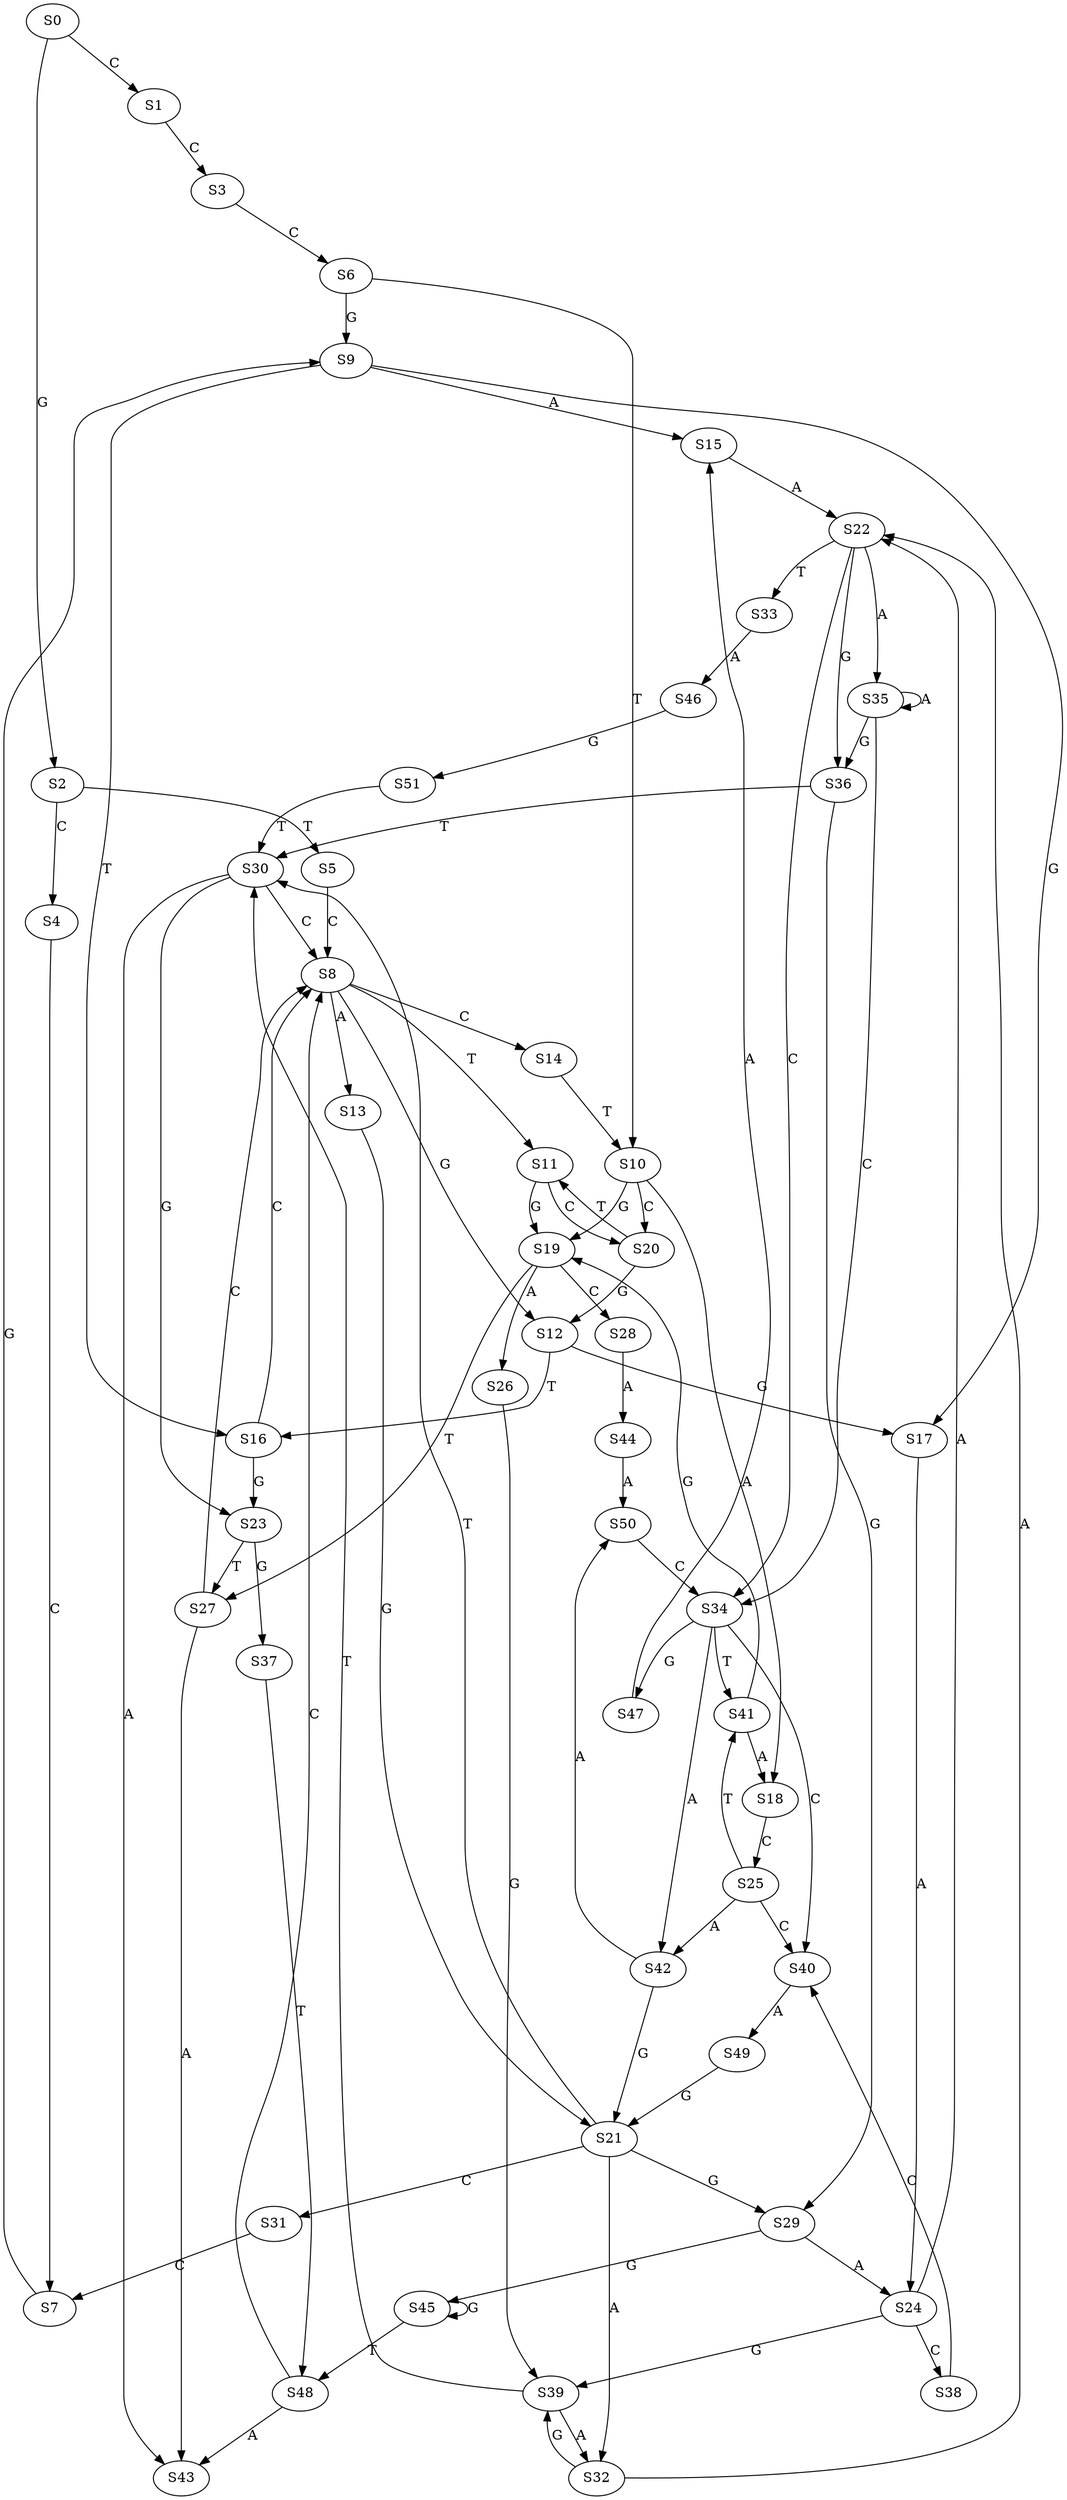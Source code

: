 strict digraph  {
	S0 -> S1 [ label = C ];
	S0 -> S2 [ label = G ];
	S1 -> S3 [ label = C ];
	S2 -> S4 [ label = C ];
	S2 -> S5 [ label = T ];
	S3 -> S6 [ label = C ];
	S4 -> S7 [ label = C ];
	S5 -> S8 [ label = C ];
	S6 -> S9 [ label = G ];
	S6 -> S10 [ label = T ];
	S7 -> S9 [ label = G ];
	S8 -> S11 [ label = T ];
	S8 -> S12 [ label = G ];
	S8 -> S13 [ label = A ];
	S8 -> S14 [ label = C ];
	S9 -> S15 [ label = A ];
	S9 -> S16 [ label = T ];
	S9 -> S17 [ label = G ];
	S10 -> S18 [ label = A ];
	S10 -> S19 [ label = G ];
	S10 -> S20 [ label = C ];
	S11 -> S19 [ label = G ];
	S11 -> S20 [ label = C ];
	S12 -> S17 [ label = G ];
	S12 -> S16 [ label = T ];
	S13 -> S21 [ label = G ];
	S14 -> S10 [ label = T ];
	S15 -> S22 [ label = A ];
	S16 -> S8 [ label = C ];
	S16 -> S23 [ label = G ];
	S17 -> S24 [ label = A ];
	S18 -> S25 [ label = C ];
	S19 -> S26 [ label = A ];
	S19 -> S27 [ label = T ];
	S19 -> S28 [ label = C ];
	S20 -> S11 [ label = T ];
	S20 -> S12 [ label = G ];
	S21 -> S29 [ label = G ];
	S21 -> S30 [ label = T ];
	S21 -> S31 [ label = C ];
	S21 -> S32 [ label = A ];
	S22 -> S33 [ label = T ];
	S22 -> S34 [ label = C ];
	S22 -> S35 [ label = A ];
	S22 -> S36 [ label = G ];
	S23 -> S27 [ label = T ];
	S23 -> S37 [ label = G ];
	S24 -> S22 [ label = A ];
	S24 -> S38 [ label = C ];
	S24 -> S39 [ label = G ];
	S25 -> S40 [ label = C ];
	S25 -> S41 [ label = T ];
	S25 -> S42 [ label = A ];
	S26 -> S39 [ label = G ];
	S27 -> S8 [ label = C ];
	S27 -> S43 [ label = A ];
	S28 -> S44 [ label = A ];
	S29 -> S24 [ label = A ];
	S29 -> S45 [ label = G ];
	S30 -> S43 [ label = A ];
	S30 -> S8 [ label = C ];
	S30 -> S23 [ label = G ];
	S31 -> S7 [ label = C ];
	S32 -> S39 [ label = G ];
	S32 -> S22 [ label = A ];
	S33 -> S46 [ label = A ];
	S34 -> S42 [ label = A ];
	S34 -> S40 [ label = C ];
	S34 -> S41 [ label = T ];
	S34 -> S47 [ label = G ];
	S35 -> S36 [ label = G ];
	S35 -> S34 [ label = C ];
	S35 -> S35 [ label = A ];
	S36 -> S30 [ label = T ];
	S36 -> S29 [ label = G ];
	S37 -> S48 [ label = T ];
	S38 -> S40 [ label = C ];
	S39 -> S30 [ label = T ];
	S39 -> S32 [ label = A ];
	S40 -> S49 [ label = A ];
	S41 -> S18 [ label = A ];
	S41 -> S19 [ label = G ];
	S42 -> S21 [ label = G ];
	S42 -> S50 [ label = A ];
	S44 -> S50 [ label = A ];
	S45 -> S48 [ label = T ];
	S45 -> S45 [ label = G ];
	S46 -> S51 [ label = G ];
	S47 -> S15 [ label = A ];
	S48 -> S43 [ label = A ];
	S48 -> S8 [ label = C ];
	S49 -> S21 [ label = G ];
	S50 -> S34 [ label = C ];
	S51 -> S30 [ label = T ];
}
